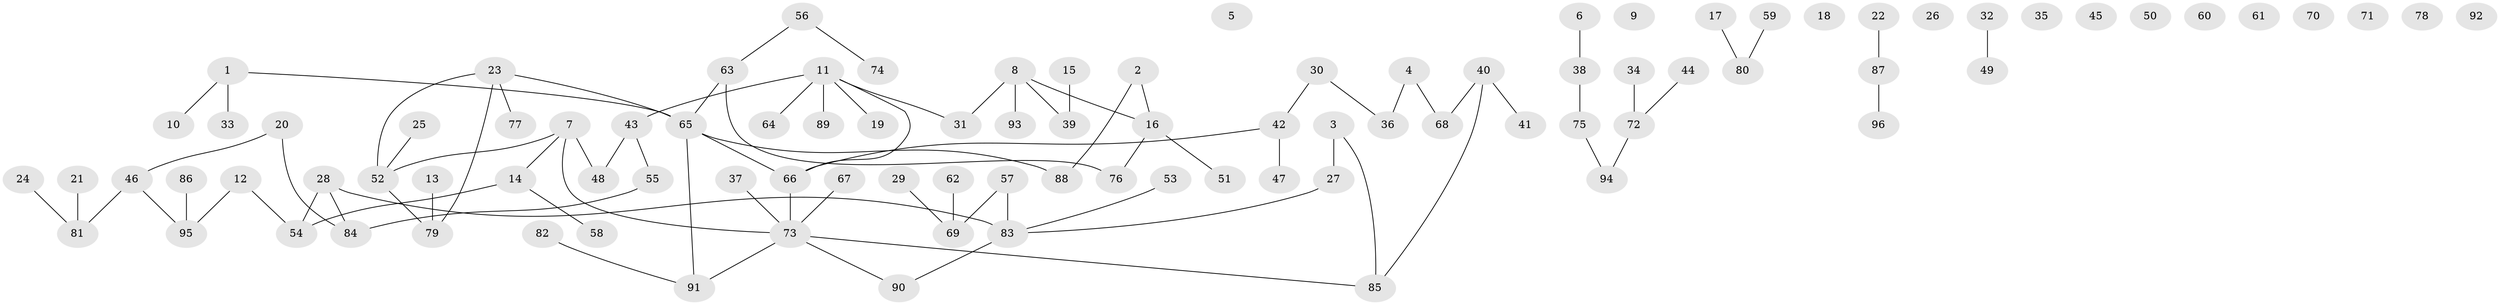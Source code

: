 // coarse degree distribution, {2: 0.2537313432835821, 3: 0.1044776119402985, 0: 0.208955223880597, 1: 0.31343283582089554, 9: 0.014925373134328358, 5: 0.029850746268656716, 4: 0.05970149253731343, 7: 0.014925373134328358}
// Generated by graph-tools (version 1.1) at 2025/41/03/06/25 10:41:24]
// undirected, 96 vertices, 89 edges
graph export_dot {
graph [start="1"]
  node [color=gray90,style=filled];
  1;
  2;
  3;
  4;
  5;
  6;
  7;
  8;
  9;
  10;
  11;
  12;
  13;
  14;
  15;
  16;
  17;
  18;
  19;
  20;
  21;
  22;
  23;
  24;
  25;
  26;
  27;
  28;
  29;
  30;
  31;
  32;
  33;
  34;
  35;
  36;
  37;
  38;
  39;
  40;
  41;
  42;
  43;
  44;
  45;
  46;
  47;
  48;
  49;
  50;
  51;
  52;
  53;
  54;
  55;
  56;
  57;
  58;
  59;
  60;
  61;
  62;
  63;
  64;
  65;
  66;
  67;
  68;
  69;
  70;
  71;
  72;
  73;
  74;
  75;
  76;
  77;
  78;
  79;
  80;
  81;
  82;
  83;
  84;
  85;
  86;
  87;
  88;
  89;
  90;
  91;
  92;
  93;
  94;
  95;
  96;
  1 -- 10;
  1 -- 33;
  1 -- 65;
  2 -- 16;
  2 -- 88;
  3 -- 27;
  3 -- 85;
  4 -- 36;
  4 -- 68;
  6 -- 38;
  7 -- 14;
  7 -- 48;
  7 -- 52;
  7 -- 73;
  8 -- 16;
  8 -- 31;
  8 -- 39;
  8 -- 93;
  11 -- 19;
  11 -- 31;
  11 -- 43;
  11 -- 64;
  11 -- 66;
  11 -- 89;
  12 -- 54;
  12 -- 95;
  13 -- 79;
  14 -- 54;
  14 -- 58;
  15 -- 39;
  16 -- 51;
  16 -- 76;
  17 -- 80;
  20 -- 46;
  20 -- 84;
  21 -- 81;
  22 -- 87;
  23 -- 52;
  23 -- 65;
  23 -- 77;
  23 -- 79;
  24 -- 81;
  25 -- 52;
  27 -- 83;
  28 -- 54;
  28 -- 83;
  28 -- 84;
  29 -- 69;
  30 -- 36;
  30 -- 42;
  32 -- 49;
  34 -- 72;
  37 -- 73;
  38 -- 75;
  40 -- 41;
  40 -- 68;
  40 -- 85;
  42 -- 47;
  42 -- 66;
  43 -- 48;
  43 -- 55;
  44 -- 72;
  46 -- 81;
  46 -- 95;
  52 -- 79;
  53 -- 83;
  55 -- 84;
  56 -- 63;
  56 -- 74;
  57 -- 69;
  57 -- 83;
  59 -- 80;
  62 -- 69;
  63 -- 65;
  63 -- 76;
  65 -- 66;
  65 -- 88;
  65 -- 91;
  66 -- 73;
  67 -- 73;
  72 -- 94;
  73 -- 85;
  73 -- 90;
  73 -- 91;
  75 -- 94;
  82 -- 91;
  83 -- 90;
  86 -- 95;
  87 -- 96;
}
